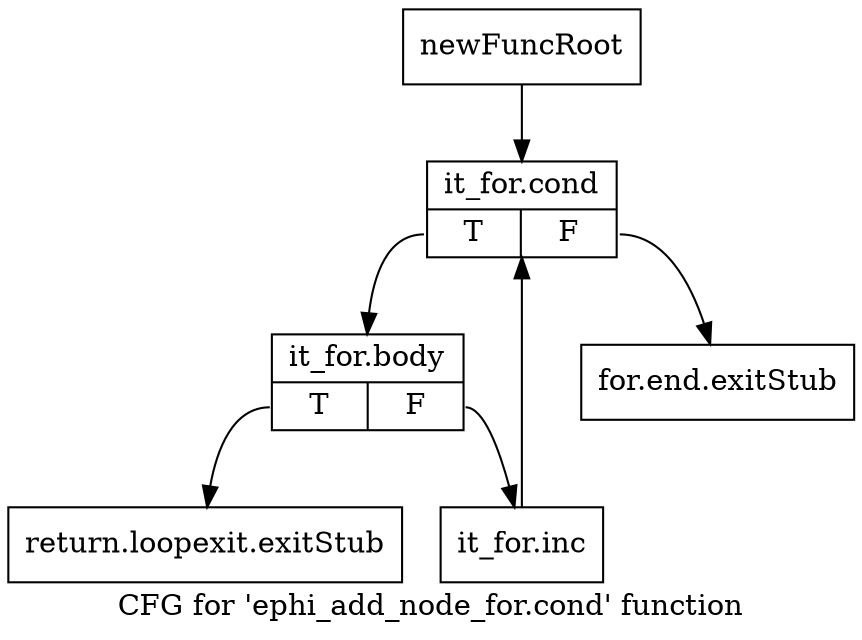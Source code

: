 digraph "CFG for 'ephi_add_node_for.cond' function" {
	label="CFG for 'ephi_add_node_for.cond' function";

	Node0xc2ebc10 [shape=record,label="{newFuncRoot}"];
	Node0xc2ebc10 -> Node0xc2ebd00;
	Node0xc2ebc60 [shape=record,label="{for.end.exitStub}"];
	Node0xc2ebcb0 [shape=record,label="{return.loopexit.exitStub}"];
	Node0xc2ebd00 [shape=record,label="{it_for.cond|{<s0>T|<s1>F}}"];
	Node0xc2ebd00:s0 -> Node0xc2ebd50;
	Node0xc2ebd00:s1 -> Node0xc2ebc60;
	Node0xc2ebd50 [shape=record,label="{it_for.body|{<s0>T|<s1>F}}"];
	Node0xc2ebd50:s0 -> Node0xc2ebcb0;
	Node0xc2ebd50:s1 -> Node0xc2ebda0;
	Node0xc2ebda0 [shape=record,label="{it_for.inc}"];
	Node0xc2ebda0 -> Node0xc2ebd00;
}
